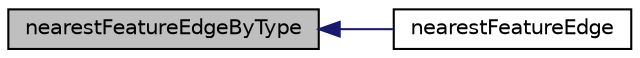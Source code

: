 digraph "nearestFeatureEdgeByType"
{
  bgcolor="transparent";
  edge [fontname="Helvetica",fontsize="10",labelfontname="Helvetica",labelfontsize="10"];
  node [fontname="Helvetica",fontsize="10",shape=record];
  rankdir="LR";
  Node920 [label="nearestFeatureEdgeByType",height=0.2,width=0.4,color="black", fillcolor="grey75", style="filled", fontcolor="black"];
  Node920 -> Node921 [dir="back",color="midnightblue",fontsize="10",style="solid",fontname="Helvetica"];
  Node921 [label="nearestFeatureEdge",height=0.2,width=0.4,color="black",URL="$a22549.html#a91b43be7306e7cf195434711ca428c4d",tooltip="Find nearest surface edge for each sample point. "];
}
